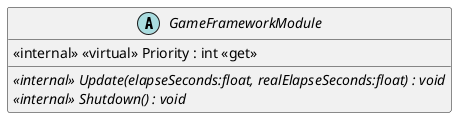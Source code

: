 @startuml
abstract class GameFrameworkModule {
    <<internal>> <<virtual>> Priority : int <<get>>
    <<internal>> {abstract} Update(elapseSeconds:float, realElapseSeconds:float) : void
    <<internal>> {abstract} Shutdown() : void
}
@enduml

